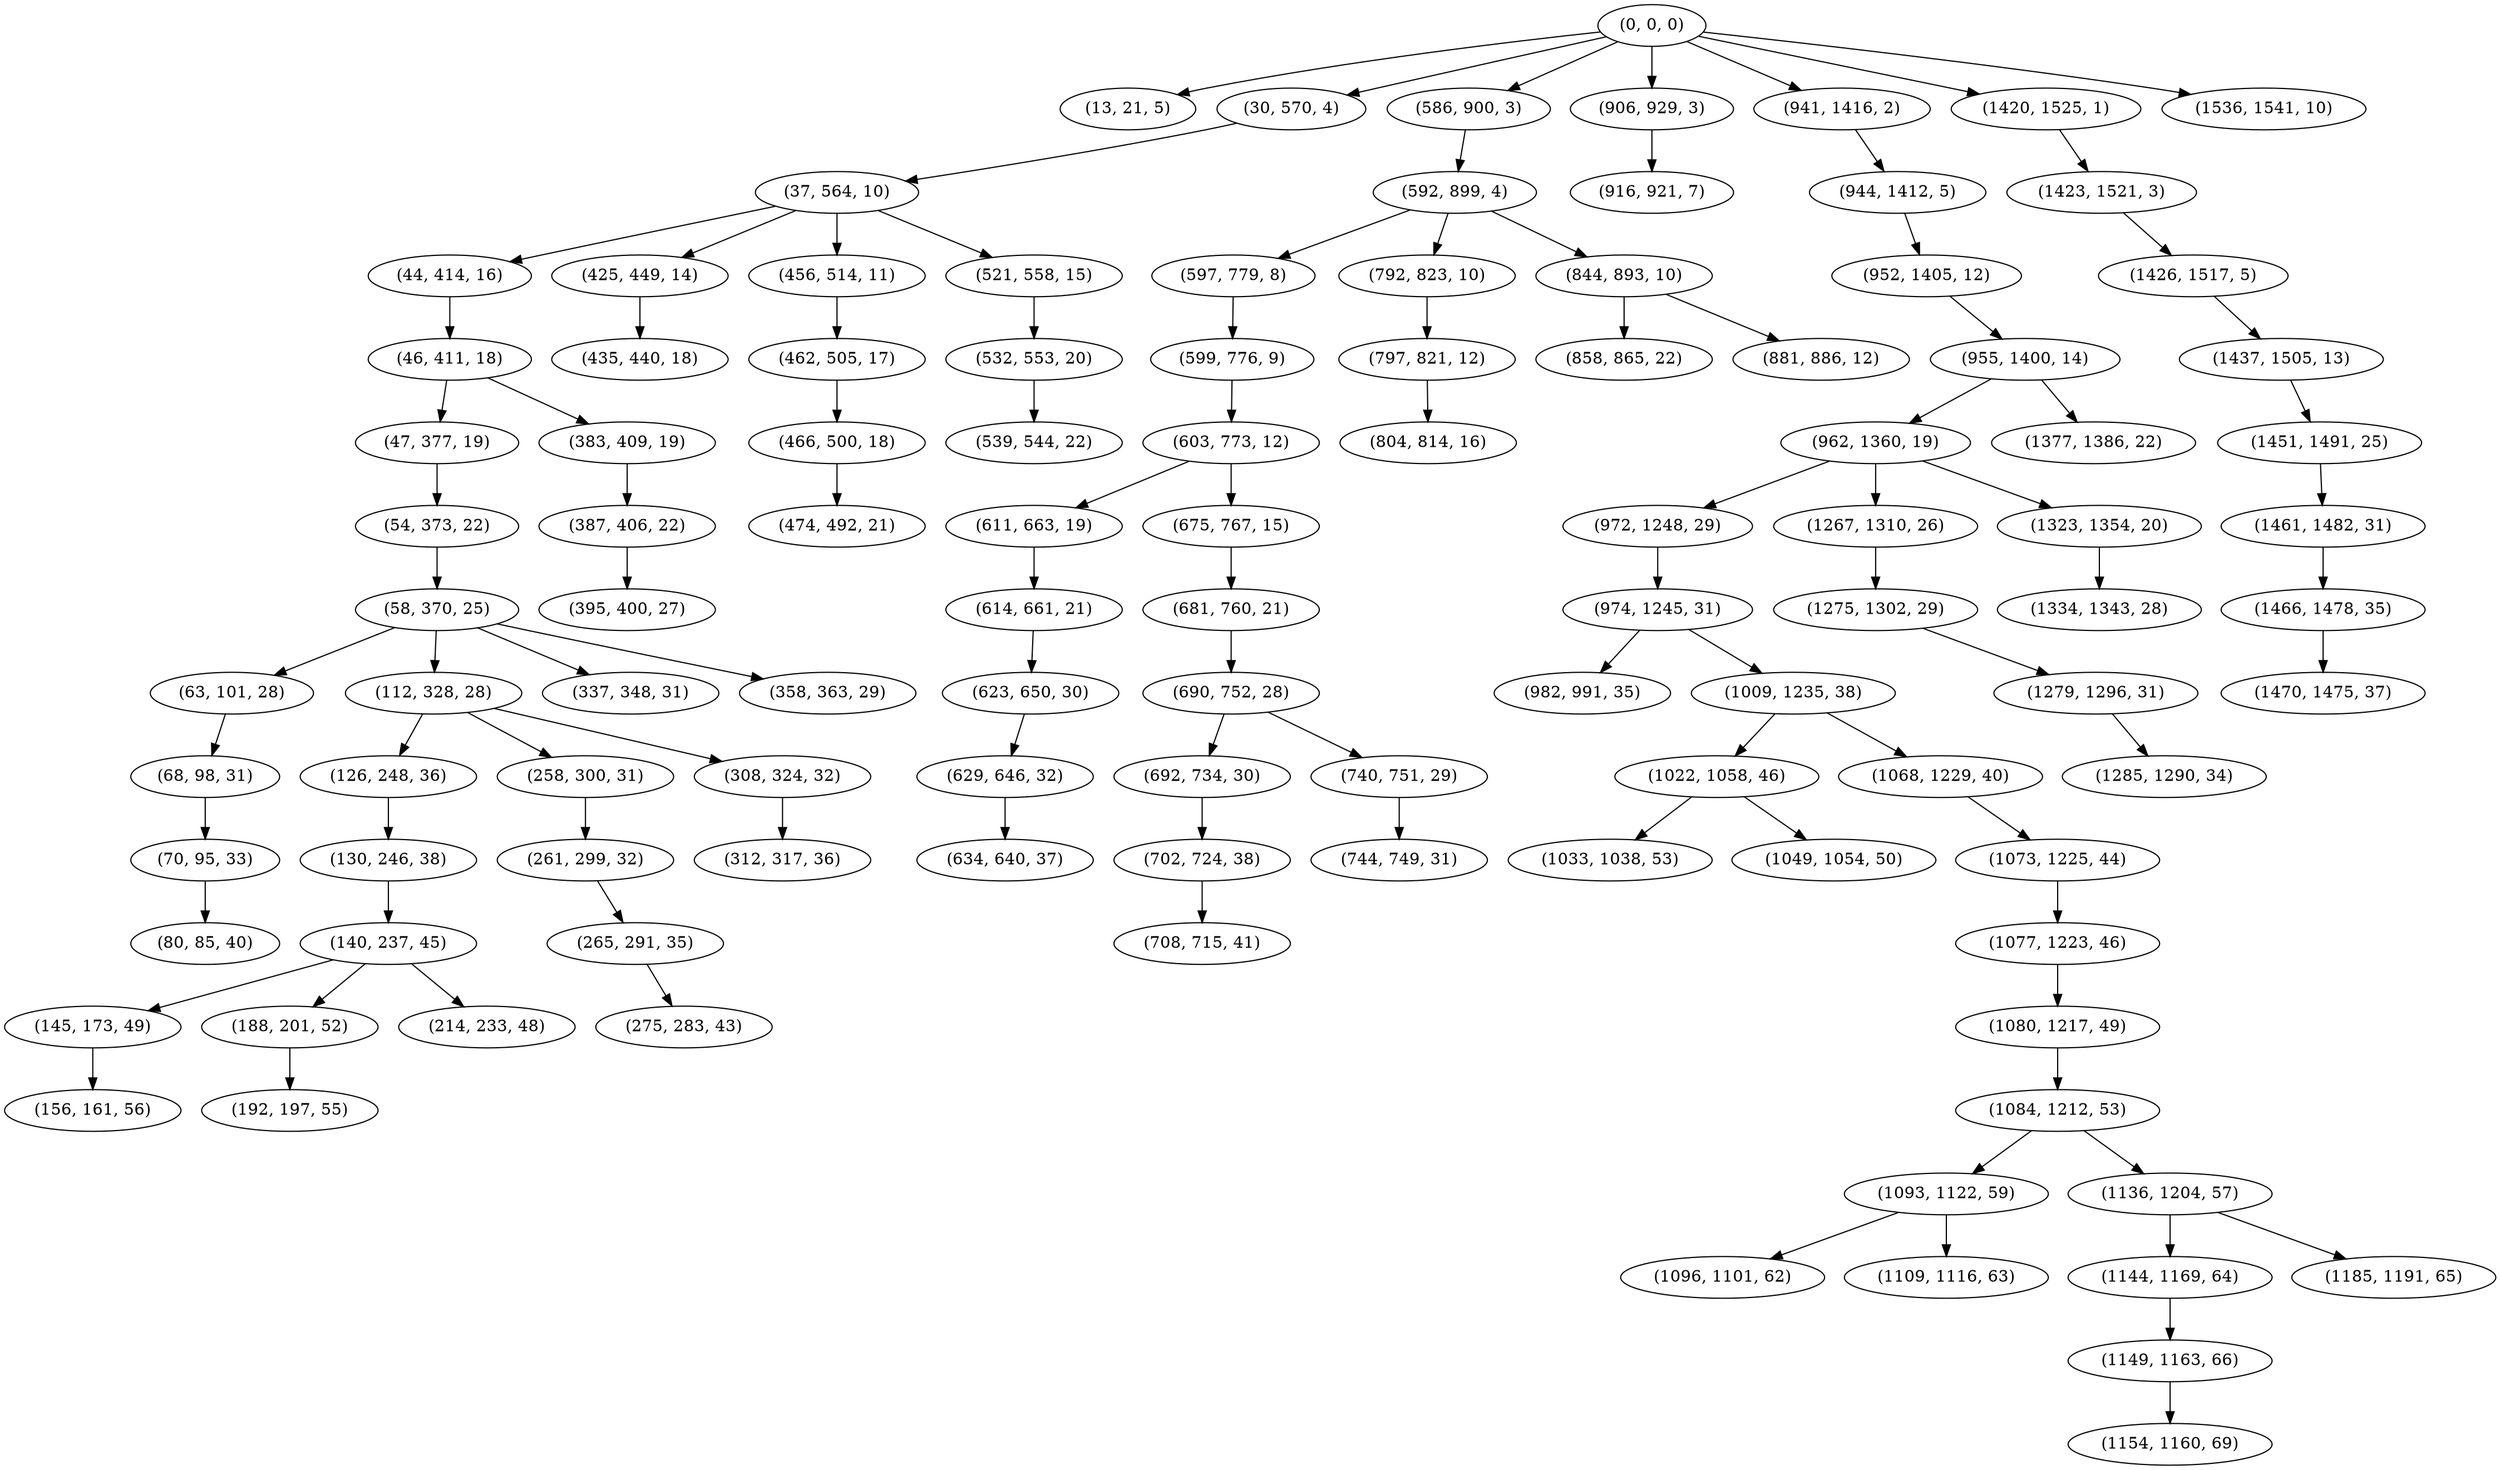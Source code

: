 digraph tree {
    "(0, 0, 0)";
    "(13, 21, 5)";
    "(30, 570, 4)";
    "(37, 564, 10)";
    "(44, 414, 16)";
    "(46, 411, 18)";
    "(47, 377, 19)";
    "(54, 373, 22)";
    "(58, 370, 25)";
    "(63, 101, 28)";
    "(68, 98, 31)";
    "(70, 95, 33)";
    "(80, 85, 40)";
    "(112, 328, 28)";
    "(126, 248, 36)";
    "(130, 246, 38)";
    "(140, 237, 45)";
    "(145, 173, 49)";
    "(156, 161, 56)";
    "(188, 201, 52)";
    "(192, 197, 55)";
    "(214, 233, 48)";
    "(258, 300, 31)";
    "(261, 299, 32)";
    "(265, 291, 35)";
    "(275, 283, 43)";
    "(308, 324, 32)";
    "(312, 317, 36)";
    "(337, 348, 31)";
    "(358, 363, 29)";
    "(383, 409, 19)";
    "(387, 406, 22)";
    "(395, 400, 27)";
    "(425, 449, 14)";
    "(435, 440, 18)";
    "(456, 514, 11)";
    "(462, 505, 17)";
    "(466, 500, 18)";
    "(474, 492, 21)";
    "(521, 558, 15)";
    "(532, 553, 20)";
    "(539, 544, 22)";
    "(586, 900, 3)";
    "(592, 899, 4)";
    "(597, 779, 8)";
    "(599, 776, 9)";
    "(603, 773, 12)";
    "(611, 663, 19)";
    "(614, 661, 21)";
    "(623, 650, 30)";
    "(629, 646, 32)";
    "(634, 640, 37)";
    "(675, 767, 15)";
    "(681, 760, 21)";
    "(690, 752, 28)";
    "(692, 734, 30)";
    "(702, 724, 38)";
    "(708, 715, 41)";
    "(740, 751, 29)";
    "(744, 749, 31)";
    "(792, 823, 10)";
    "(797, 821, 12)";
    "(804, 814, 16)";
    "(844, 893, 10)";
    "(858, 865, 22)";
    "(881, 886, 12)";
    "(906, 929, 3)";
    "(916, 921, 7)";
    "(941, 1416, 2)";
    "(944, 1412, 5)";
    "(952, 1405, 12)";
    "(955, 1400, 14)";
    "(962, 1360, 19)";
    "(972, 1248, 29)";
    "(974, 1245, 31)";
    "(982, 991, 35)";
    "(1009, 1235, 38)";
    "(1022, 1058, 46)";
    "(1033, 1038, 53)";
    "(1049, 1054, 50)";
    "(1068, 1229, 40)";
    "(1073, 1225, 44)";
    "(1077, 1223, 46)";
    "(1080, 1217, 49)";
    "(1084, 1212, 53)";
    "(1093, 1122, 59)";
    "(1096, 1101, 62)";
    "(1109, 1116, 63)";
    "(1136, 1204, 57)";
    "(1144, 1169, 64)";
    "(1149, 1163, 66)";
    "(1154, 1160, 69)";
    "(1185, 1191, 65)";
    "(1267, 1310, 26)";
    "(1275, 1302, 29)";
    "(1279, 1296, 31)";
    "(1285, 1290, 34)";
    "(1323, 1354, 20)";
    "(1334, 1343, 28)";
    "(1377, 1386, 22)";
    "(1420, 1525, 1)";
    "(1423, 1521, 3)";
    "(1426, 1517, 5)";
    "(1437, 1505, 13)";
    "(1451, 1491, 25)";
    "(1461, 1482, 31)";
    "(1466, 1478, 35)";
    "(1470, 1475, 37)";
    "(1536, 1541, 10)";
    "(0, 0, 0)" -> "(13, 21, 5)";
    "(0, 0, 0)" -> "(30, 570, 4)";
    "(0, 0, 0)" -> "(586, 900, 3)";
    "(0, 0, 0)" -> "(906, 929, 3)";
    "(0, 0, 0)" -> "(941, 1416, 2)";
    "(0, 0, 0)" -> "(1420, 1525, 1)";
    "(0, 0, 0)" -> "(1536, 1541, 10)";
    "(30, 570, 4)" -> "(37, 564, 10)";
    "(37, 564, 10)" -> "(44, 414, 16)";
    "(37, 564, 10)" -> "(425, 449, 14)";
    "(37, 564, 10)" -> "(456, 514, 11)";
    "(37, 564, 10)" -> "(521, 558, 15)";
    "(44, 414, 16)" -> "(46, 411, 18)";
    "(46, 411, 18)" -> "(47, 377, 19)";
    "(46, 411, 18)" -> "(383, 409, 19)";
    "(47, 377, 19)" -> "(54, 373, 22)";
    "(54, 373, 22)" -> "(58, 370, 25)";
    "(58, 370, 25)" -> "(63, 101, 28)";
    "(58, 370, 25)" -> "(112, 328, 28)";
    "(58, 370, 25)" -> "(337, 348, 31)";
    "(58, 370, 25)" -> "(358, 363, 29)";
    "(63, 101, 28)" -> "(68, 98, 31)";
    "(68, 98, 31)" -> "(70, 95, 33)";
    "(70, 95, 33)" -> "(80, 85, 40)";
    "(112, 328, 28)" -> "(126, 248, 36)";
    "(112, 328, 28)" -> "(258, 300, 31)";
    "(112, 328, 28)" -> "(308, 324, 32)";
    "(126, 248, 36)" -> "(130, 246, 38)";
    "(130, 246, 38)" -> "(140, 237, 45)";
    "(140, 237, 45)" -> "(145, 173, 49)";
    "(140, 237, 45)" -> "(188, 201, 52)";
    "(140, 237, 45)" -> "(214, 233, 48)";
    "(145, 173, 49)" -> "(156, 161, 56)";
    "(188, 201, 52)" -> "(192, 197, 55)";
    "(258, 300, 31)" -> "(261, 299, 32)";
    "(261, 299, 32)" -> "(265, 291, 35)";
    "(265, 291, 35)" -> "(275, 283, 43)";
    "(308, 324, 32)" -> "(312, 317, 36)";
    "(383, 409, 19)" -> "(387, 406, 22)";
    "(387, 406, 22)" -> "(395, 400, 27)";
    "(425, 449, 14)" -> "(435, 440, 18)";
    "(456, 514, 11)" -> "(462, 505, 17)";
    "(462, 505, 17)" -> "(466, 500, 18)";
    "(466, 500, 18)" -> "(474, 492, 21)";
    "(521, 558, 15)" -> "(532, 553, 20)";
    "(532, 553, 20)" -> "(539, 544, 22)";
    "(586, 900, 3)" -> "(592, 899, 4)";
    "(592, 899, 4)" -> "(597, 779, 8)";
    "(592, 899, 4)" -> "(792, 823, 10)";
    "(592, 899, 4)" -> "(844, 893, 10)";
    "(597, 779, 8)" -> "(599, 776, 9)";
    "(599, 776, 9)" -> "(603, 773, 12)";
    "(603, 773, 12)" -> "(611, 663, 19)";
    "(603, 773, 12)" -> "(675, 767, 15)";
    "(611, 663, 19)" -> "(614, 661, 21)";
    "(614, 661, 21)" -> "(623, 650, 30)";
    "(623, 650, 30)" -> "(629, 646, 32)";
    "(629, 646, 32)" -> "(634, 640, 37)";
    "(675, 767, 15)" -> "(681, 760, 21)";
    "(681, 760, 21)" -> "(690, 752, 28)";
    "(690, 752, 28)" -> "(692, 734, 30)";
    "(690, 752, 28)" -> "(740, 751, 29)";
    "(692, 734, 30)" -> "(702, 724, 38)";
    "(702, 724, 38)" -> "(708, 715, 41)";
    "(740, 751, 29)" -> "(744, 749, 31)";
    "(792, 823, 10)" -> "(797, 821, 12)";
    "(797, 821, 12)" -> "(804, 814, 16)";
    "(844, 893, 10)" -> "(858, 865, 22)";
    "(844, 893, 10)" -> "(881, 886, 12)";
    "(906, 929, 3)" -> "(916, 921, 7)";
    "(941, 1416, 2)" -> "(944, 1412, 5)";
    "(944, 1412, 5)" -> "(952, 1405, 12)";
    "(952, 1405, 12)" -> "(955, 1400, 14)";
    "(955, 1400, 14)" -> "(962, 1360, 19)";
    "(955, 1400, 14)" -> "(1377, 1386, 22)";
    "(962, 1360, 19)" -> "(972, 1248, 29)";
    "(962, 1360, 19)" -> "(1267, 1310, 26)";
    "(962, 1360, 19)" -> "(1323, 1354, 20)";
    "(972, 1248, 29)" -> "(974, 1245, 31)";
    "(974, 1245, 31)" -> "(982, 991, 35)";
    "(974, 1245, 31)" -> "(1009, 1235, 38)";
    "(1009, 1235, 38)" -> "(1022, 1058, 46)";
    "(1009, 1235, 38)" -> "(1068, 1229, 40)";
    "(1022, 1058, 46)" -> "(1033, 1038, 53)";
    "(1022, 1058, 46)" -> "(1049, 1054, 50)";
    "(1068, 1229, 40)" -> "(1073, 1225, 44)";
    "(1073, 1225, 44)" -> "(1077, 1223, 46)";
    "(1077, 1223, 46)" -> "(1080, 1217, 49)";
    "(1080, 1217, 49)" -> "(1084, 1212, 53)";
    "(1084, 1212, 53)" -> "(1093, 1122, 59)";
    "(1084, 1212, 53)" -> "(1136, 1204, 57)";
    "(1093, 1122, 59)" -> "(1096, 1101, 62)";
    "(1093, 1122, 59)" -> "(1109, 1116, 63)";
    "(1136, 1204, 57)" -> "(1144, 1169, 64)";
    "(1136, 1204, 57)" -> "(1185, 1191, 65)";
    "(1144, 1169, 64)" -> "(1149, 1163, 66)";
    "(1149, 1163, 66)" -> "(1154, 1160, 69)";
    "(1267, 1310, 26)" -> "(1275, 1302, 29)";
    "(1275, 1302, 29)" -> "(1279, 1296, 31)";
    "(1279, 1296, 31)" -> "(1285, 1290, 34)";
    "(1323, 1354, 20)" -> "(1334, 1343, 28)";
    "(1420, 1525, 1)" -> "(1423, 1521, 3)";
    "(1423, 1521, 3)" -> "(1426, 1517, 5)";
    "(1426, 1517, 5)" -> "(1437, 1505, 13)";
    "(1437, 1505, 13)" -> "(1451, 1491, 25)";
    "(1451, 1491, 25)" -> "(1461, 1482, 31)";
    "(1461, 1482, 31)" -> "(1466, 1478, 35)";
    "(1466, 1478, 35)" -> "(1470, 1475, 37)";
}
